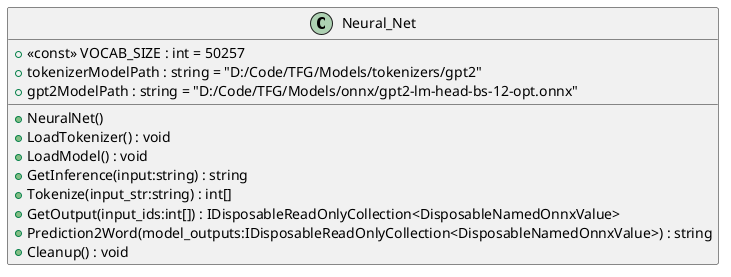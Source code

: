 @startuml
class Neural_Net {
    + <<const>> VOCAB_SIZE : int = 50257
    + tokenizerModelPath : string = "D:/Code/TFG/Models/tokenizers/gpt2"
    + gpt2ModelPath : string = "D:/Code/TFG/Models/onnx/gpt2-lm-head-bs-12-opt.onnx"
    + NeuralNet()
    + LoadTokenizer() : void
    + LoadModel() : void
    + GetInference(input:string) : string
    + Tokenize(input_str:string) : int[]
    + GetOutput(input_ids:int[]) : IDisposableReadOnlyCollection<DisposableNamedOnnxValue>
    + Prediction2Word(model_outputs:IDisposableReadOnlyCollection<DisposableNamedOnnxValue>) : string
    + Cleanup() : void
}
@enduml
